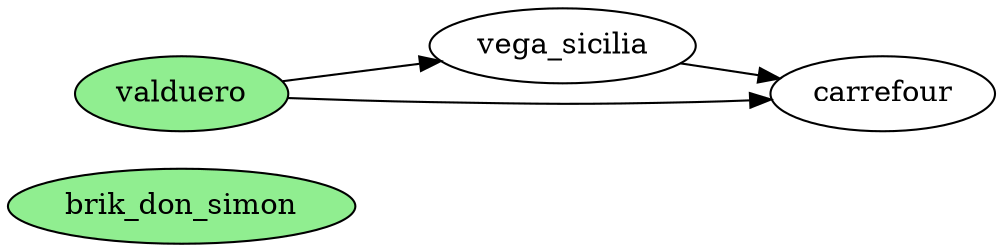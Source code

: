 digraph  {
  rankdir=LR;

  brik_don_simon [style=filled, fillcolor=lightgreen];
  valduero [style=filled, fillcolor=lightgreen];

  valduero -> vega_sicilia;
  vega_sicilia -> carrefour;
  valduero -> carrefour;
}
